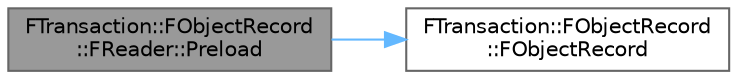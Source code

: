 digraph "FTransaction::FObjectRecord::FReader::Preload"
{
 // INTERACTIVE_SVG=YES
 // LATEX_PDF_SIZE
  bgcolor="transparent";
  edge [fontname=Helvetica,fontsize=10,labelfontname=Helvetica,labelfontsize=10];
  node [fontname=Helvetica,fontsize=10,shape=box,height=0.2,width=0.4];
  rankdir="LR";
  Node1 [id="Node000001",label="FTransaction::FObjectRecord\l::FReader::Preload",height=0.2,width=0.4,color="gray40", fillcolor="grey60", style="filled", fontcolor="black",tooltip="Tells the archive to attempt to preload the specified object so data can be loaded out of it."];
  Node1 -> Node2 [id="edge1_Node000001_Node000002",color="steelblue1",style="solid",tooltip=" "];
  Node2 [id="Node000002",label="FTransaction::FObjectRecord\l::FObjectRecord",height=0.2,width=0.4,color="grey40", fillcolor="white", style="filled",URL="$d2/d59/classFTransaction_1_1FObjectRecord.html#a7d27bdc079b8a2efdd4b43a97a022f38",tooltip=" "];
}
